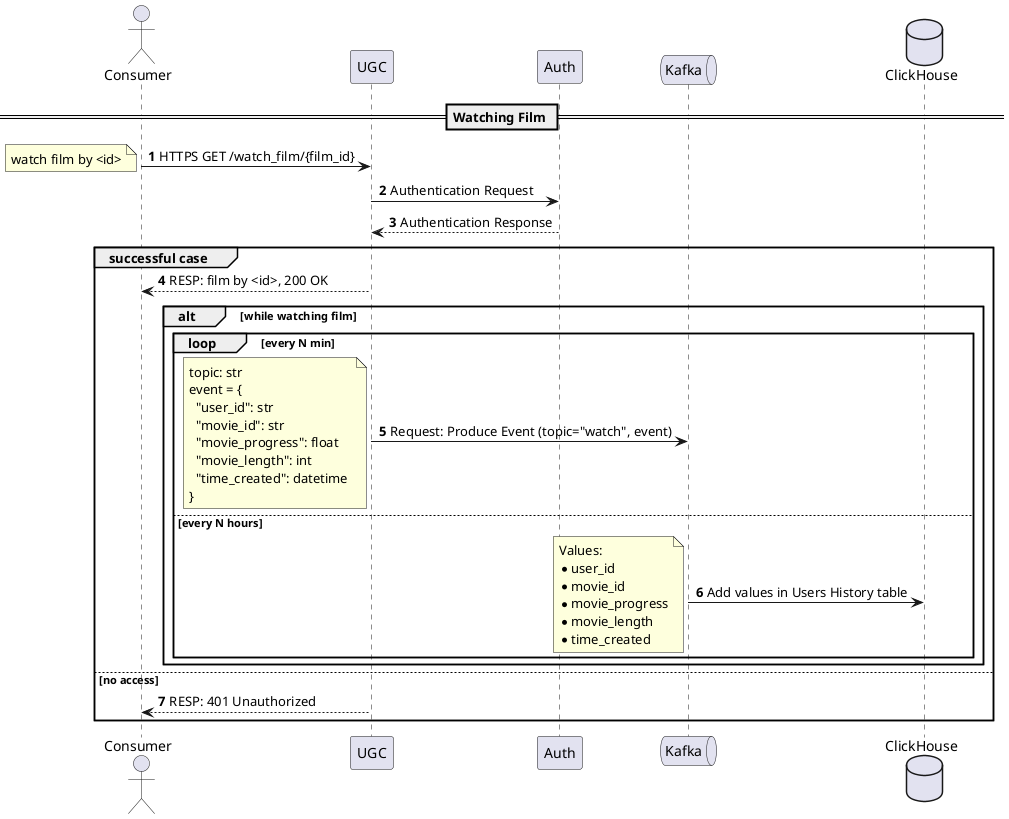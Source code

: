 @startuml
'https://plantuml.com/sequence-diagram

actor Consumer
participant UGC
participant Auth
queue Kafka
database ClickHouse

autonumber

== Watching Film ==

Consumer -> UGC: HTTPS GET /watch_film/{film_id}
note left: watch film by <id>

UGC -> Auth: Authentication Request
Auth --> UGC: Authentication Response

group successful case
    UGC --> Consumer: RESP: film by <id>, 200 OK

    alt while watching film
        loop every N min
            UGC -> Kafka: Request: Produce Event (topic="watch", event)
            note left: topic: str \nevent = {\n  "user_id": str \n  "movie_id": str \n  "movie_progress": float \n  "movie_length": int \n  "time_created": datetime \n}
        else every N hours
            Kafka -> ClickHouse: Add values in Users History table
            note left: Values: \n*user_id \n*movie_id \n*movie_progress \n*movie_length \n*time_created
        end
    end

else no access
    UGC --> Consumer: RESP: 401 Unauthorized

end

@enduml